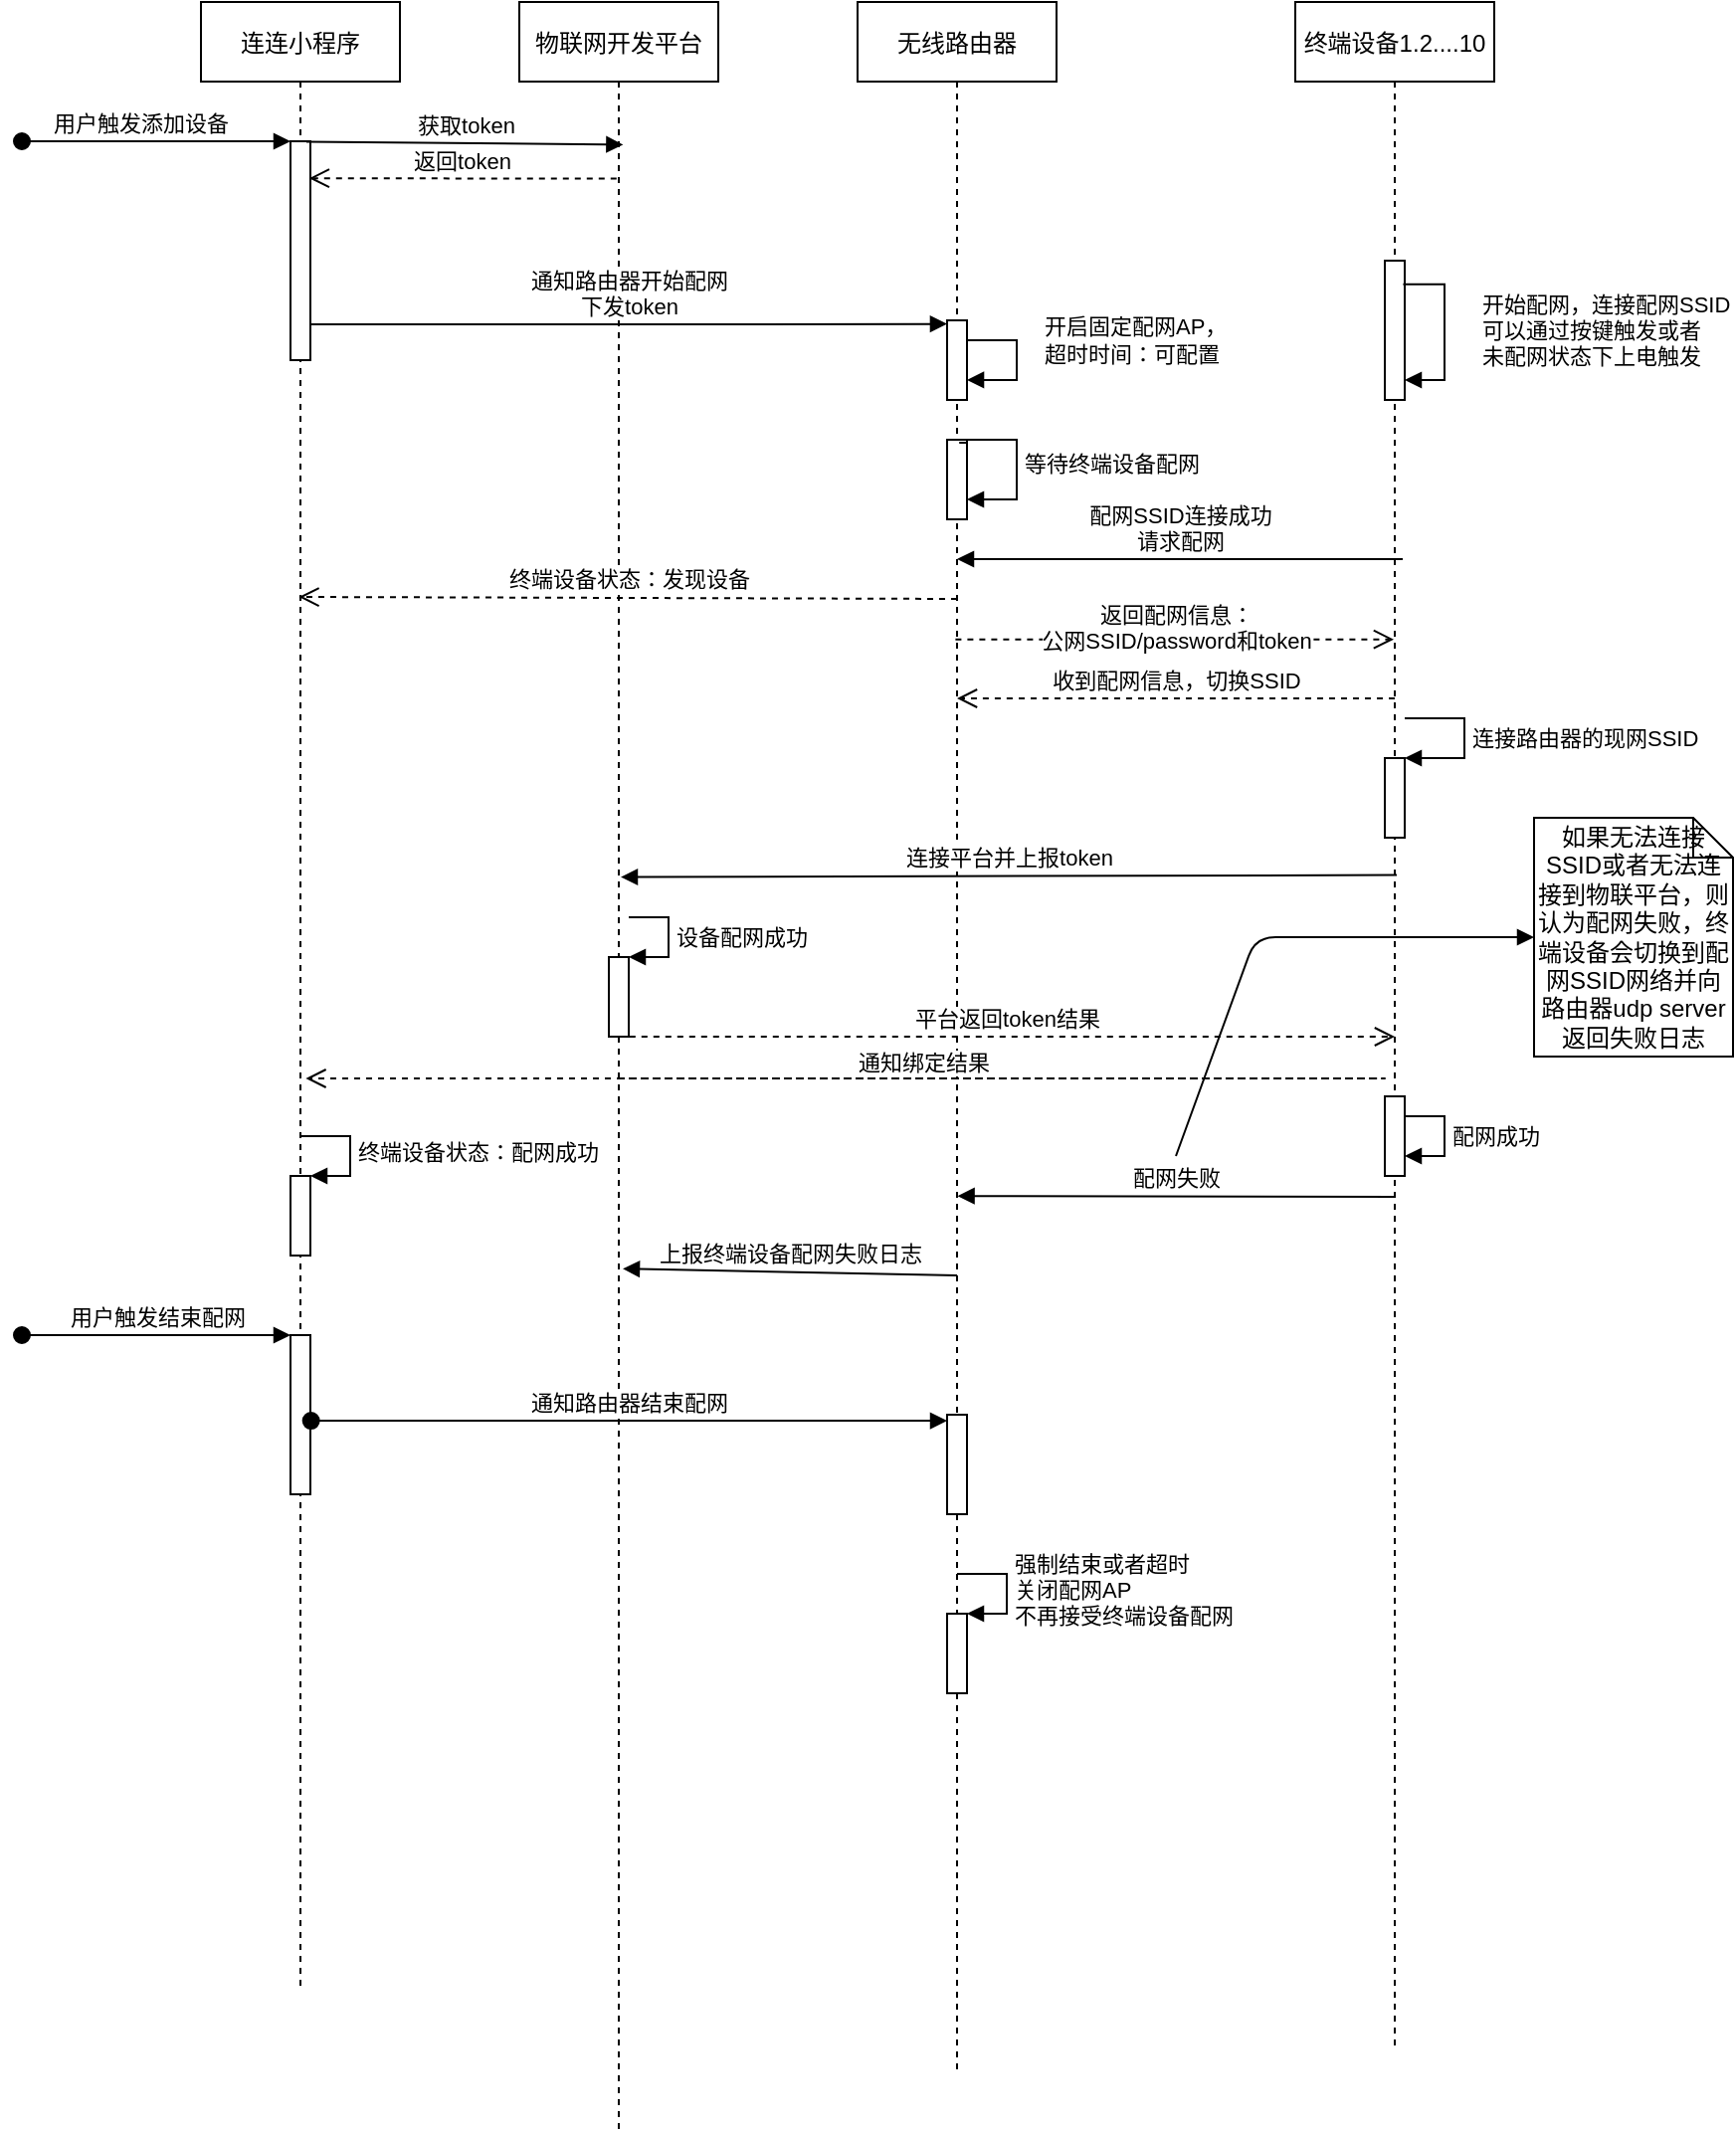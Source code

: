 <mxfile version="14.9.6" type="github">
  <diagram id="kgpKYQtTHZ0yAKxKKP6v" name="Page-1">
    <mxGraphModel dx="2920" dy="963" grid="1" gridSize="10" guides="1" tooltips="1" connect="1" arrows="1" fold="1" page="1" pageScale="1" pageWidth="850" pageHeight="1100" math="0" shadow="0">
      <root>
        <mxCell id="0" />
        <mxCell id="1" parent="0" />
        <mxCell id="3nuBFxr9cyL0pnOWT2aG-1" value="连连小程序" style="shape=umlLifeline;perimeter=lifelinePerimeter;container=1;collapsible=0;recursiveResize=0;rounded=0;shadow=0;strokeWidth=1;" parent="1" vertex="1">
          <mxGeometry x="-390" y="80" width="100" height="1000" as="geometry" />
        </mxCell>
        <mxCell id="3nuBFxr9cyL0pnOWT2aG-2" value="" style="points=[];perimeter=orthogonalPerimeter;rounded=0;shadow=0;strokeWidth=1;" parent="3nuBFxr9cyL0pnOWT2aG-1" vertex="1">
          <mxGeometry x="45" y="70" width="10" height="110" as="geometry" />
        </mxCell>
        <mxCell id="3nuBFxr9cyL0pnOWT2aG-3" value="用户触发添加设备" style="verticalAlign=bottom;startArrow=oval;endArrow=block;startSize=8;shadow=0;strokeWidth=1;" parent="3nuBFxr9cyL0pnOWT2aG-1" target="3nuBFxr9cyL0pnOWT2aG-2" edge="1">
          <mxGeometry x="-0.111" relative="1" as="geometry">
            <mxPoint x="-90" y="70" as="sourcePoint" />
            <mxPoint as="offset" />
          </mxGeometry>
        </mxCell>
        <mxCell id="zr9J4a6Wo-Lcwefs8PR9-26" value="" style="html=1;points=[];perimeter=orthogonalPerimeter;" parent="3nuBFxr9cyL0pnOWT2aG-1" vertex="1">
          <mxGeometry x="45" y="590" width="10" height="40" as="geometry" />
        </mxCell>
        <mxCell id="zr9J4a6Wo-Lcwefs8PR9-27" value="终端设备状态：配网成功" style="edgeStyle=orthogonalEdgeStyle;html=1;align=left;spacingLeft=2;endArrow=block;rounded=0;entryX=1;entryY=0;" parent="3nuBFxr9cyL0pnOWT2aG-1" target="zr9J4a6Wo-Lcwefs8PR9-26" edge="1">
          <mxGeometry relative="1" as="geometry">
            <mxPoint x="50" y="570" as="sourcePoint" />
            <Array as="points">
              <mxPoint x="75" y="570" />
            </Array>
          </mxGeometry>
        </mxCell>
        <mxCell id="zr9J4a6Wo-Lcwefs8PR9-29" value="" style="html=1;points=[];perimeter=orthogonalPerimeter;" parent="3nuBFxr9cyL0pnOWT2aG-1" vertex="1">
          <mxGeometry x="45" y="670" width="10" height="80" as="geometry" />
        </mxCell>
        <mxCell id="zr9J4a6Wo-Lcwefs8PR9-30" value="用户触发结束配网" style="html=1;verticalAlign=bottom;startArrow=oval;endArrow=block;startSize=8;" parent="3nuBFxr9cyL0pnOWT2aG-1" target="zr9J4a6Wo-Lcwefs8PR9-29" edge="1">
          <mxGeometry relative="1" as="geometry">
            <mxPoint x="-90" y="670" as="sourcePoint" />
          </mxGeometry>
        </mxCell>
        <mxCell id="3nuBFxr9cyL0pnOWT2aG-5" value="无线路由器" style="shape=umlLifeline;perimeter=lifelinePerimeter;container=1;collapsible=0;recursiveResize=0;rounded=0;shadow=0;strokeWidth=1;" parent="1" vertex="1">
          <mxGeometry x="-60" y="80" width="100" height="1040" as="geometry" />
        </mxCell>
        <mxCell id="3nuBFxr9cyL0pnOWT2aG-6" value="" style="points=[];perimeter=orthogonalPerimeter;rounded=0;shadow=0;strokeWidth=1;" parent="3nuBFxr9cyL0pnOWT2aG-5" vertex="1">
          <mxGeometry x="45" y="160" width="10" height="40" as="geometry" />
        </mxCell>
        <mxCell id="zr9J4a6Wo-Lcwefs8PR9-12" value="开启固定配网AP，&lt;br&gt;超时时间：可配置" style="edgeStyle=orthogonalEdgeStyle;html=1;align=left;spacingLeft=2;endArrow=block;rounded=0;" parent="3nuBFxr9cyL0pnOWT2aG-5" edge="1">
          <mxGeometry x="-0.287" y="10" relative="1" as="geometry">
            <mxPoint x="55" y="170" as="sourcePoint" />
            <Array as="points">
              <mxPoint x="55" y="170" />
              <mxPoint x="80" y="170" />
              <mxPoint x="80" y="190" />
            </Array>
            <mxPoint x="55.03" y="189.98" as="targetPoint" />
            <mxPoint as="offset" />
          </mxGeometry>
        </mxCell>
        <mxCell id="zr9J4a6Wo-Lcwefs8PR9-13" value="" style="html=1;points=[];perimeter=orthogonalPerimeter;" parent="3nuBFxr9cyL0pnOWT2aG-5" vertex="1">
          <mxGeometry x="45" y="220" width="10" height="40" as="geometry" />
        </mxCell>
        <mxCell id="zr9J4a6Wo-Lcwefs8PR9-14" value="等待终端设备配网" style="edgeStyle=orthogonalEdgeStyle;html=1;align=left;spacingLeft=2;endArrow=block;rounded=0;exitX=0.511;exitY=0.213;exitDx=0;exitDy=0;exitPerimeter=0;" parent="3nuBFxr9cyL0pnOWT2aG-5" edge="1" source="3nuBFxr9cyL0pnOWT2aG-5">
          <mxGeometry relative="1" as="geometry">
            <mxPoint x="55" y="230" as="sourcePoint" />
            <Array as="points">
              <mxPoint x="55" y="222" />
              <mxPoint x="55" y="220" />
              <mxPoint x="80" y="220" />
              <mxPoint x="80" y="250" />
              <mxPoint x="55" y="250" />
            </Array>
            <mxPoint x="55" y="250" as="targetPoint" />
          </mxGeometry>
        </mxCell>
        <mxCell id="zr9J4a6Wo-Lcwefs8PR9-31" value="" style="html=1;points=[];perimeter=orthogonalPerimeter;" parent="3nuBFxr9cyL0pnOWT2aG-5" vertex="1">
          <mxGeometry x="45" y="710" width="10" height="50" as="geometry" />
        </mxCell>
        <mxCell id="zr9J4a6Wo-Lcwefs8PR9-33" value="" style="html=1;points=[];perimeter=orthogonalPerimeter;" parent="3nuBFxr9cyL0pnOWT2aG-5" vertex="1">
          <mxGeometry x="45" y="810" width="10" height="40" as="geometry" />
        </mxCell>
        <mxCell id="zr9J4a6Wo-Lcwefs8PR9-34" value="强制结束或者超时&lt;br&gt;关闭配网AP&lt;br&gt;不再接受终端设备配网" style="edgeStyle=orthogonalEdgeStyle;html=1;align=left;spacingLeft=2;endArrow=block;rounded=0;entryX=1;entryY=0;" parent="3nuBFxr9cyL0pnOWT2aG-5" target="zr9J4a6Wo-Lcwefs8PR9-33" edge="1">
          <mxGeometry relative="1" as="geometry">
            <mxPoint x="50" y="790" as="sourcePoint" />
            <Array as="points">
              <mxPoint x="75" y="790" />
            </Array>
          </mxGeometry>
        </mxCell>
        <mxCell id="zr9J4a6Wo-Lcwefs8PR9-44" value="上报终端设备配网失败日志" style="html=1;verticalAlign=bottom;endArrow=block;entryX=0.52;entryY=0.595;entryDx=0;entryDy=0;entryPerimeter=0;" parent="3nuBFxr9cyL0pnOWT2aG-5" target="zr9J4a6Wo-Lcwefs8PR9-5" edge="1">
          <mxGeometry width="80" relative="1" as="geometry">
            <mxPoint x="50" y="640" as="sourcePoint" />
            <mxPoint x="130" y="640" as="targetPoint" />
          </mxGeometry>
        </mxCell>
        <mxCell id="zr9J4a6Wo-Lcwefs8PR9-3" value="终端设备1.2....10" style="shape=umlLifeline;perimeter=lifelinePerimeter;container=1;collapsible=0;recursiveResize=0;rounded=0;shadow=0;strokeWidth=1;size=40;" parent="1" vertex="1">
          <mxGeometry x="160" y="80" width="100" height="1030" as="geometry" />
        </mxCell>
        <mxCell id="zr9J4a6Wo-Lcwefs8PR9-4" value="" style="points=[];perimeter=orthogonalPerimeter;rounded=0;shadow=0;strokeWidth=1;" parent="zr9J4a6Wo-Lcwefs8PR9-3" vertex="1">
          <mxGeometry x="45" y="130" width="10" height="70" as="geometry" />
        </mxCell>
        <mxCell id="zr9J4a6Wo-Lcwefs8PR9-10" value="开始配网，连接配网SSID&lt;br&gt;可以通过按键触发或者&lt;br&gt;未配网状态下上电触发" style="edgeStyle=orthogonalEdgeStyle;html=1;align=left;spacingLeft=2;endArrow=block;rounded=0;exitX=0.922;exitY=0.17;exitDx=0;exitDy=0;exitPerimeter=0;" parent="zr9J4a6Wo-Lcwefs8PR9-3" source="zr9J4a6Wo-Lcwefs8PR9-4" target="zr9J4a6Wo-Lcwefs8PR9-4" edge="1">
          <mxGeometry x="-0.013" y="15" relative="1" as="geometry">
            <mxPoint x="45" y="80" as="sourcePoint" />
            <Array as="points">
              <mxPoint x="75" y="142" />
              <mxPoint x="75" y="190" />
            </Array>
            <mxPoint x="50" y="100.0" as="targetPoint" />
            <mxPoint as="offset" />
          </mxGeometry>
        </mxCell>
        <mxCell id="zr9J4a6Wo-Lcwefs8PR9-20" value="" style="html=1;points=[];perimeter=orthogonalPerimeter;" parent="zr9J4a6Wo-Lcwefs8PR9-3" vertex="1">
          <mxGeometry x="45" y="380" width="10" height="40" as="geometry" />
        </mxCell>
        <mxCell id="zr9J4a6Wo-Lcwefs8PR9-21" value="连接路由器的现网SSID" style="edgeStyle=orthogonalEdgeStyle;html=1;align=left;spacingLeft=2;endArrow=block;rounded=0;entryX=1;entryY=0;" parent="zr9J4a6Wo-Lcwefs8PR9-3" target="zr9J4a6Wo-Lcwefs8PR9-20" edge="1">
          <mxGeometry relative="1" as="geometry">
            <mxPoint x="55" y="360" as="sourcePoint" />
            <Array as="points">
              <mxPoint x="85" y="360" />
            </Array>
          </mxGeometry>
        </mxCell>
        <mxCell id="zr9J4a6Wo-Lcwefs8PR9-35" value="平台返回token结果" style="html=1;verticalAlign=bottom;endArrow=open;dashed=1;endSize=8;exitX=0.494;exitY=0.486;exitDx=0;exitDy=0;exitPerimeter=0;" parent="zr9J4a6Wo-Lcwefs8PR9-3" source="zr9J4a6Wo-Lcwefs8PR9-5" edge="1">
          <mxGeometry relative="1" as="geometry">
            <mxPoint x="130" y="520" as="sourcePoint" />
            <mxPoint x="50" y="520" as="targetPoint" />
          </mxGeometry>
        </mxCell>
        <mxCell id="zr9J4a6Wo-Lcwefs8PR9-45" value="" style="html=1;points=[];perimeter=orthogonalPerimeter;" parent="zr9J4a6Wo-Lcwefs8PR9-3" vertex="1">
          <mxGeometry x="45" y="550" width="10" height="40" as="geometry" />
        </mxCell>
        <mxCell id="zr9J4a6Wo-Lcwefs8PR9-46" value="配网成功" style="edgeStyle=orthogonalEdgeStyle;html=1;align=left;spacingLeft=2;endArrow=block;rounded=0;" parent="zr9J4a6Wo-Lcwefs8PR9-3" source="zr9J4a6Wo-Lcwefs8PR9-45" target="zr9J4a6Wo-Lcwefs8PR9-45" edge="1">
          <mxGeometry relative="1" as="geometry">
            <mxPoint x="60" y="550" as="sourcePoint" />
            <Array as="points">
              <mxPoint x="75" y="560" />
              <mxPoint x="75" y="580" />
            </Array>
          </mxGeometry>
        </mxCell>
        <mxCell id="zr9J4a6Wo-Lcwefs8PR9-5" value="物联网开发平台" style="shape=umlLifeline;perimeter=lifelinePerimeter;container=1;collapsible=0;recursiveResize=0;rounded=0;shadow=0;strokeWidth=1;" parent="1" vertex="1">
          <mxGeometry x="-230" y="80" width="100" height="1070" as="geometry" />
        </mxCell>
        <mxCell id="zr9J4a6Wo-Lcwefs8PR9-23" value="" style="html=1;points=[];perimeter=orthogonalPerimeter;" parent="zr9J4a6Wo-Lcwefs8PR9-5" vertex="1">
          <mxGeometry x="45" y="480" width="10" height="40" as="geometry" />
        </mxCell>
        <mxCell id="zr9J4a6Wo-Lcwefs8PR9-24" value="设备配网成功" style="edgeStyle=orthogonalEdgeStyle;html=1;align=left;spacingLeft=2;endArrow=block;rounded=0;entryX=1;entryY=0;" parent="zr9J4a6Wo-Lcwefs8PR9-5" target="zr9J4a6Wo-Lcwefs8PR9-23" edge="1">
          <mxGeometry relative="1" as="geometry">
            <mxPoint x="55" y="460" as="sourcePoint" />
            <Array as="points">
              <mxPoint x="75" y="460" />
            </Array>
          </mxGeometry>
        </mxCell>
        <mxCell id="zr9J4a6Wo-Lcwefs8PR9-17" value="收到配网信息，切换SSID" style="html=1;verticalAlign=bottom;endArrow=open;dashed=1;endSize=8;" parent="1" source="zr9J4a6Wo-Lcwefs8PR9-3" target="3nuBFxr9cyL0pnOWT2aG-5" edge="1">
          <mxGeometry relative="1" as="geometry">
            <mxPoint x="210" y="480" as="sourcePoint" />
            <mxPoint x="130" y="480" as="targetPoint" />
            <Array as="points">
              <mxPoint x="210" y="430" />
              <mxPoint x="10" y="430" />
            </Array>
          </mxGeometry>
        </mxCell>
        <mxCell id="zr9J4a6Wo-Lcwefs8PR9-18" value="配网SSID连接成功&lt;br&gt;请求配网" style="html=1;verticalAlign=bottom;endArrow=block;entryX=0.477;entryY=0.228;entryDx=0;entryDy=0;entryPerimeter=0;" parent="1" edge="1">
          <mxGeometry width="80" relative="1" as="geometry">
            <mxPoint x="214" y="360" as="sourcePoint" />
            <mxPoint x="-10.0" y="360.0" as="targetPoint" />
            <Array as="points" />
          </mxGeometry>
        </mxCell>
        <mxCell id="zr9J4a6Wo-Lcwefs8PR9-28" value="返回配网信息：&lt;br&gt;公网SSID/password和token" style="html=1;verticalAlign=bottom;endArrow=open;dashed=1;endSize=8;exitX=0.492;exitY=0.308;exitDx=0;exitDy=0;exitPerimeter=0;" parent="1" source="3nuBFxr9cyL0pnOWT2aG-5" target="zr9J4a6Wo-Lcwefs8PR9-3" edge="1">
          <mxGeometry x="0.006" y="-10" relative="1" as="geometry">
            <mxPoint x="130" y="400" as="sourcePoint" />
            <mxPoint x="50" y="400" as="targetPoint" />
            <mxPoint as="offset" />
          </mxGeometry>
        </mxCell>
        <mxCell id="zr9J4a6Wo-Lcwefs8PR9-22" value="连接平台并上报token" style="html=1;verticalAlign=bottom;endArrow=block;exitX=0.51;exitY=0.426;exitDx=0;exitDy=0;exitPerimeter=0;entryX=0.51;entryY=0.411;entryDx=0;entryDy=0;entryPerimeter=0;" parent="1" source="zr9J4a6Wo-Lcwefs8PR9-3" target="zr9J4a6Wo-Lcwefs8PR9-5" edge="1">
          <mxGeometry width="80" relative="1" as="geometry">
            <mxPoint x="210" y="640" as="sourcePoint" />
            <mxPoint x="502" y="311" as="targetPoint" />
            <Array as="points" />
          </mxGeometry>
        </mxCell>
        <mxCell id="zr9J4a6Wo-Lcwefs8PR9-25" value="通知绑定结果" style="html=1;verticalAlign=bottom;endArrow=open;dashed=1;endSize=8;entryX=0.527;entryY=0.541;entryDx=0;entryDy=0;entryPerimeter=0;" parent="1" source="zr9J4a6Wo-Lcwefs8PR9-5" target="3nuBFxr9cyL0pnOWT2aG-1" edge="1">
          <mxGeometry x="0.338" y="1" relative="1" as="geometry">
            <mxPoint x="-100" y="750" as="sourcePoint" />
            <mxPoint x="-180" y="750" as="targetPoint" />
            <Array as="points">
              <mxPoint x="210" y="621" />
            </Array>
            <mxPoint as="offset" />
          </mxGeometry>
        </mxCell>
        <mxCell id="zr9J4a6Wo-Lcwefs8PR9-32" value="通知路由器结束配网" style="html=1;verticalAlign=bottom;startArrow=oval;endArrow=block;startSize=8;exitX=1.033;exitY=0.538;exitDx=0;exitDy=0;exitPerimeter=0;" parent="1" source="zr9J4a6Wo-Lcwefs8PR9-29" target="zr9J4a6Wo-Lcwefs8PR9-31" edge="1">
          <mxGeometry relative="1" as="geometry">
            <mxPoint x="-75" y="790" as="sourcePoint" />
          </mxGeometry>
        </mxCell>
        <mxCell id="zr9J4a6Wo-Lcwefs8PR9-36" value="获取token" style="html=1;verticalAlign=bottom;endArrow=block;exitX=0.801;exitY=0.002;exitDx=0;exitDy=0;exitPerimeter=0;entryX=0.522;entryY=0.067;entryDx=0;entryDy=0;entryPerimeter=0;" parent="1" source="3nuBFxr9cyL0pnOWT2aG-2" target="zr9J4a6Wo-Lcwefs8PR9-5" edge="1">
          <mxGeometry width="80" relative="1" as="geometry">
            <mxPoint x="-180" y="150" as="sourcePoint" />
            <mxPoint x="-100" y="150" as="targetPoint" />
          </mxGeometry>
        </mxCell>
        <mxCell id="zr9J4a6Wo-Lcwefs8PR9-37" value="返回token" style="html=1;verticalAlign=bottom;endArrow=open;dashed=1;endSize=8;entryX=0.939;entryY=0.169;entryDx=0;entryDy=0;entryPerimeter=0;exitX=0.489;exitY=0.083;exitDx=0;exitDy=0;exitPerimeter=0;" parent="1" target="3nuBFxr9cyL0pnOWT2aG-2" edge="1" source="zr9J4a6Wo-Lcwefs8PR9-5">
          <mxGeometry relative="1" as="geometry">
            <mxPoint x="500" y="170" as="sourcePoint" />
            <mxPoint x="420" y="170" as="targetPoint" />
          </mxGeometry>
        </mxCell>
        <mxCell id="zr9J4a6Wo-Lcwefs8PR9-40" value="通知路由器开始配网&lt;br&gt;下发token" style="html=1;verticalAlign=bottom;endArrow=block;entryX=-0.003;entryY=0.045;entryDx=0;entryDy=0;entryPerimeter=0;" parent="1" source="3nuBFxr9cyL0pnOWT2aG-2" target="3nuBFxr9cyL0pnOWT2aG-6" edge="1">
          <mxGeometry width="80" relative="1" as="geometry">
            <mxPoint x="-190" y="200" as="sourcePoint" />
            <mxPoint x="-110" y="200" as="targetPoint" />
            <Array as="points">
              <mxPoint x="-170" y="242" />
              <mxPoint x="-140" y="242" />
              <mxPoint x="-120" y="242" />
            </Array>
          </mxGeometry>
        </mxCell>
        <mxCell id="zr9J4a6Wo-Lcwefs8PR9-43" value="配网失败" style="html=1;verticalAlign=bottom;endArrow=block;exitX=0.5;exitY=0.583;exitDx=0;exitDy=0;exitPerimeter=0;entryX=0.503;entryY=0.577;entryDx=0;entryDy=0;entryPerimeter=0;" parent="1" source="zr9J4a6Wo-Lcwefs8PR9-3" target="3nuBFxr9cyL0pnOWT2aG-5" edge="1">
          <mxGeometry width="80" relative="1" as="geometry">
            <mxPoint x="80" y="680" as="sourcePoint" />
            <mxPoint y="680" as="targetPoint" />
          </mxGeometry>
        </mxCell>
        <mxCell id="zr9J4a6Wo-Lcwefs8PR9-47" value="如果无法连接SSID或者无法连接到物联平台，则认为配网失败，终端设备会切换到配网SSID网络并向路由器udp server返回失败日志" style="shape=note;size=20;whiteSpace=wrap;html=1;" parent="1" vertex="1">
          <mxGeometry x="280" y="490" width="100" height="120" as="geometry" />
        </mxCell>
        <mxCell id="zr9J4a6Wo-Lcwefs8PR9-50" value="" style="html=1;verticalAlign=bottom;endArrow=block;entryX=0;entryY=0.5;entryDx=0;entryDy=0;entryPerimeter=0;" parent="1" target="zr9J4a6Wo-Lcwefs8PR9-47" edge="1">
          <mxGeometry width="80" relative="1" as="geometry">
            <mxPoint x="100" y="660" as="sourcePoint" />
            <mxPoint x="670" y="570" as="targetPoint" />
            <Array as="points">
              <mxPoint x="140" y="550" />
            </Array>
          </mxGeometry>
        </mxCell>
        <mxCell id="zr9J4a6Wo-Lcwefs8PR9-52" value="终端设备状态：发现设备" style="html=1;verticalAlign=bottom;endArrow=open;dashed=1;endSize=8;entryX=0.492;entryY=0.299;entryDx=0;entryDy=0;entryPerimeter=0;" parent="1" target="3nuBFxr9cyL0pnOWT2aG-1" edge="1">
          <mxGeometry relative="1" as="geometry">
            <mxPoint x="-10" y="380" as="sourcePoint" />
            <mxPoint x="-180" y="380" as="targetPoint" />
          </mxGeometry>
        </mxCell>
      </root>
    </mxGraphModel>
  </diagram>
</mxfile>

